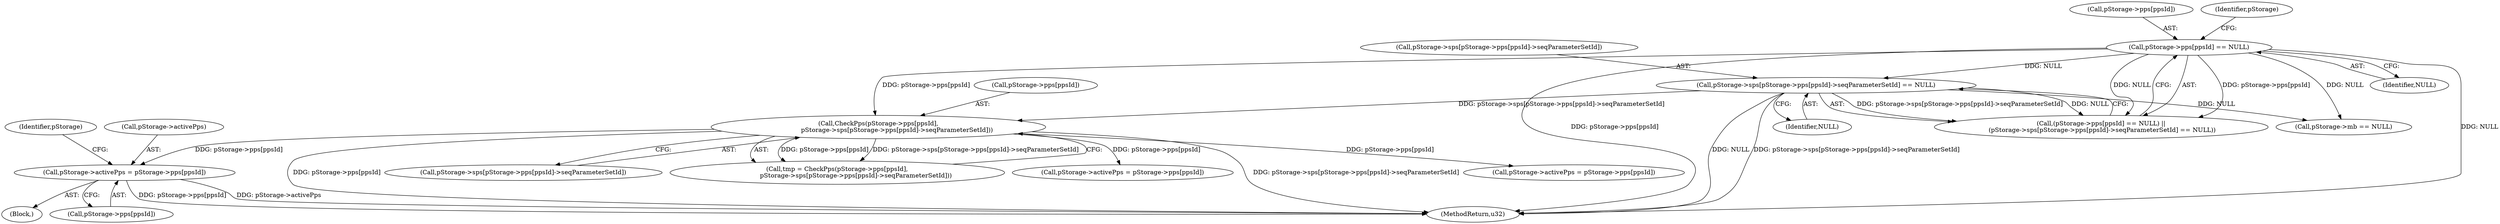 digraph "0_Android_60547808ca4e9cfac50028c00c58a6ceb2319301@pointer" {
"1000184" [label="(Call,pStorage->activePps = pStorage->pps[ppsId])"];
"1000149" [label="(Call,CheckPps(pStorage->pps[ppsId],\n                   pStorage->sps[pStorage->pps[ppsId]->seqParameterSetId]))"];
"1000124" [label="(Call,pStorage->pps[ppsId] == NULL)"];
"1000131" [label="(Call,pStorage->sps[pStorage->pps[ppsId]->seqParameterSetId] == NULL)"];
"1000188" [label="(Call,pStorage->pps[ppsId])"];
"1000326" [label="(Call,pStorage->mb == NULL)"];
"1000473" [label="(Call,pStorage->activePps = pStorage->pps[ppsId])"];
"1000143" [label="(Identifier,NULL)"];
"1000130" [label="(Identifier,NULL)"];
"1000155" [label="(Call,pStorage->sps[pStorage->pps[ppsId]->seqParameterSetId])"];
"1000184" [label="(Call,pStorage->activePps = pStorage->pps[ppsId])"];
"1000147" [label="(Call,tmp = CheckPps(pStorage->pps[ppsId],\n                   pStorage->sps[pStorage->pps[ppsId]->seqParameterSetId]))"];
"1000124" [label="(Call,pStorage->pps[ppsId] == NULL)"];
"1000178" [label="(Block,)"];
"1000557" [label="(Call,pStorage->activePps = pStorage->pps[ppsId])"];
"1000131" [label="(Call,pStorage->sps[pStorage->pps[ppsId]->seqParameterSetId] == NULL)"];
"1000125" [label="(Call,pStorage->pps[ppsId])"];
"1000149" [label="(Call,CheckPps(pStorage->pps[ppsId],\n                   pStorage->sps[pStorage->pps[ppsId]->seqParameterSetId]))"];
"1000195" [label="(Identifier,pStorage)"];
"1000134" [label="(Identifier,pStorage)"];
"1000132" [label="(Call,pStorage->sps[pStorage->pps[ppsId]->seqParameterSetId])"];
"1000150" [label="(Call,pStorage->pps[ppsId])"];
"1000185" [label="(Call,pStorage->activePps)"];
"1000123" [label="(Call,(pStorage->pps[ppsId] == NULL) ||\n (pStorage->sps[pStorage->pps[ppsId]->seqParameterSetId] == NULL))"];
"1000568" [label="(MethodReturn,u32)"];
"1000184" -> "1000178"  [label="AST: "];
"1000184" -> "1000188"  [label="CFG: "];
"1000185" -> "1000184"  [label="AST: "];
"1000188" -> "1000184"  [label="AST: "];
"1000195" -> "1000184"  [label="CFG: "];
"1000184" -> "1000568"  [label="DDG: pStorage->pps[ppsId]"];
"1000184" -> "1000568"  [label="DDG: pStorage->activePps"];
"1000149" -> "1000184"  [label="DDG: pStorage->pps[ppsId]"];
"1000149" -> "1000147"  [label="AST: "];
"1000149" -> "1000155"  [label="CFG: "];
"1000150" -> "1000149"  [label="AST: "];
"1000155" -> "1000149"  [label="AST: "];
"1000147" -> "1000149"  [label="CFG: "];
"1000149" -> "1000568"  [label="DDG: pStorage->sps[pStorage->pps[ppsId]->seqParameterSetId]"];
"1000149" -> "1000568"  [label="DDG: pStorage->pps[ppsId]"];
"1000149" -> "1000147"  [label="DDG: pStorage->pps[ppsId]"];
"1000149" -> "1000147"  [label="DDG: pStorage->sps[pStorage->pps[ppsId]->seqParameterSetId]"];
"1000124" -> "1000149"  [label="DDG: pStorage->pps[ppsId]"];
"1000131" -> "1000149"  [label="DDG: pStorage->sps[pStorage->pps[ppsId]->seqParameterSetId]"];
"1000149" -> "1000473"  [label="DDG: pStorage->pps[ppsId]"];
"1000149" -> "1000557"  [label="DDG: pStorage->pps[ppsId]"];
"1000124" -> "1000123"  [label="AST: "];
"1000124" -> "1000130"  [label="CFG: "];
"1000125" -> "1000124"  [label="AST: "];
"1000130" -> "1000124"  [label="AST: "];
"1000134" -> "1000124"  [label="CFG: "];
"1000123" -> "1000124"  [label="CFG: "];
"1000124" -> "1000568"  [label="DDG: NULL"];
"1000124" -> "1000568"  [label="DDG: pStorage->pps[ppsId]"];
"1000124" -> "1000123"  [label="DDG: pStorage->pps[ppsId]"];
"1000124" -> "1000123"  [label="DDG: NULL"];
"1000124" -> "1000131"  [label="DDG: NULL"];
"1000124" -> "1000326"  [label="DDG: NULL"];
"1000131" -> "1000123"  [label="AST: "];
"1000131" -> "1000143"  [label="CFG: "];
"1000132" -> "1000131"  [label="AST: "];
"1000143" -> "1000131"  [label="AST: "];
"1000123" -> "1000131"  [label="CFG: "];
"1000131" -> "1000568"  [label="DDG: pStorage->sps[pStorage->pps[ppsId]->seqParameterSetId]"];
"1000131" -> "1000568"  [label="DDG: NULL"];
"1000131" -> "1000123"  [label="DDG: pStorage->sps[pStorage->pps[ppsId]->seqParameterSetId]"];
"1000131" -> "1000123"  [label="DDG: NULL"];
"1000131" -> "1000326"  [label="DDG: NULL"];
}
